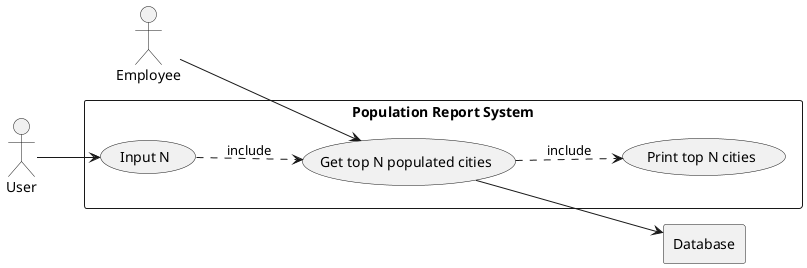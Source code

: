 @startuml
left to right direction
actor E as "Employee"
actor U as "User"

rectangle "Population Report System" {
    usecase UC12 as "Get top N populated cities"

    usecase UC12b as "Input N"
    usecase UCa as "Print top N cities"
}
rectangle Database

U --> UC12b
UC12b ..> UC12 : include
E --> UC12
UC12 ..> UCa : include
UC12 --> Database

@enduml